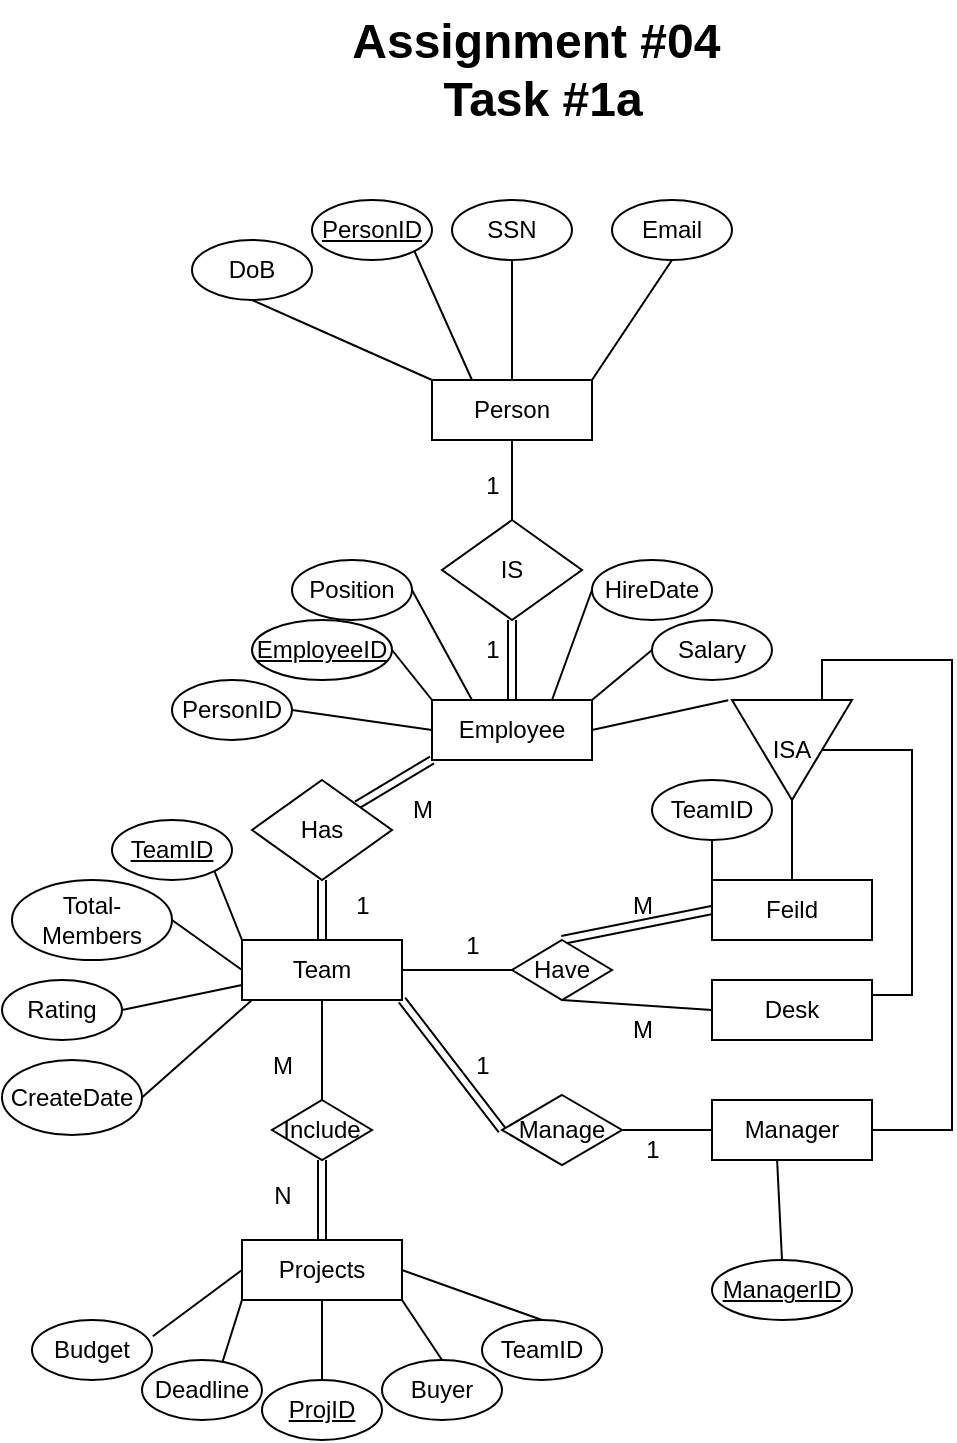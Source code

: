 <mxfile version="24.7.7">
  <diagram name="Page-1" id="o3AZW6OhAmah_6dSTa8o">
    <mxGraphModel dx="1247" dy="678" grid="1" gridSize="10" guides="1" tooltips="1" connect="1" arrows="1" fold="1" page="1" pageScale="1" pageWidth="850" pageHeight="1100" math="0" shadow="0">
      <root>
        <mxCell id="0" />
        <mxCell id="1" parent="0" />
        <mxCell id="meMKENjsHKv4A2wpyC38-2" value="&lt;font style=&quot;font-size: 24px;&quot;&gt;&lt;b&gt;Assignment #04&amp;nbsp;&lt;/b&gt;&lt;/font&gt;&lt;div&gt;&lt;font style=&quot;font-size: 24px;&quot;&gt;&lt;b&gt;Task #1a&lt;/b&gt;&lt;/font&gt;&lt;/div&gt;" style="text;html=1;align=center;verticalAlign=middle;resizable=0;points=[];autosize=1;strokeColor=none;fillColor=none;" vertex="1" parent="1">
          <mxGeometry x="320" width="210" height="70" as="geometry" />
        </mxCell>
        <mxCell id="meMKENjsHKv4A2wpyC38-10" style="rounded=0;orthogonalLoop=1;jettySize=auto;html=1;exitX=0;exitY=0;exitDx=0;exitDy=0;entryX=0.5;entryY=1;entryDx=0;entryDy=0;endArrow=none;endFill=0;" edge="1" parent="1" source="meMKENjsHKv4A2wpyC38-3" target="meMKENjsHKv4A2wpyC38-9">
          <mxGeometry relative="1" as="geometry" />
        </mxCell>
        <mxCell id="meMKENjsHKv4A2wpyC38-12" style="rounded=0;orthogonalLoop=1;jettySize=auto;html=1;exitX=1;exitY=0;exitDx=0;exitDy=0;entryX=0.5;entryY=1;entryDx=0;entryDy=0;endArrow=none;endFill=0;" edge="1" parent="1" source="meMKENjsHKv4A2wpyC38-3" target="meMKENjsHKv4A2wpyC38-11">
          <mxGeometry relative="1" as="geometry" />
        </mxCell>
        <mxCell id="meMKENjsHKv4A2wpyC38-15" style="rounded=0;orthogonalLoop=1;jettySize=auto;html=1;exitX=0.25;exitY=0;exitDx=0;exitDy=0;entryX=1;entryY=1;entryDx=0;entryDy=0;endArrow=none;endFill=0;" edge="1" parent="1" source="meMKENjsHKv4A2wpyC38-3" target="meMKENjsHKv4A2wpyC38-14">
          <mxGeometry relative="1" as="geometry" />
        </mxCell>
        <mxCell id="meMKENjsHKv4A2wpyC38-3" value="Person" style="rounded=0;whiteSpace=wrap;html=1;" vertex="1" parent="1">
          <mxGeometry x="370" y="190" width="80" height="30" as="geometry" />
        </mxCell>
        <mxCell id="meMKENjsHKv4A2wpyC38-32" style="rounded=0;orthogonalLoop=1;jettySize=auto;html=1;exitX=1;exitY=0.5;exitDx=0;exitDy=0;entryX=0.003;entryY=1.031;entryDx=0;entryDy=0;endArrow=none;endFill=0;entryPerimeter=0;" edge="1" parent="1" source="meMKENjsHKv4A2wpyC38-5" target="meMKENjsHKv4A2wpyC38-25">
          <mxGeometry relative="1" as="geometry" />
        </mxCell>
        <mxCell id="meMKENjsHKv4A2wpyC38-44" style="rounded=0;orthogonalLoop=1;jettySize=auto;html=1;exitX=0;exitY=1;exitDx=0;exitDy=0;entryX=1;entryY=0;entryDx=0;entryDy=0;endArrow=none;endFill=0;shape=link;" edge="1" parent="1" source="meMKENjsHKv4A2wpyC38-5" target="meMKENjsHKv4A2wpyC38-41">
          <mxGeometry relative="1" as="geometry" />
        </mxCell>
        <mxCell id="meMKENjsHKv4A2wpyC38-109" style="rounded=0;orthogonalLoop=1;jettySize=auto;html=1;exitX=0.25;exitY=0;exitDx=0;exitDy=0;entryX=1;entryY=0.5;entryDx=0;entryDy=0;endArrow=none;endFill=0;" edge="1" parent="1" source="meMKENjsHKv4A2wpyC38-5" target="meMKENjsHKv4A2wpyC38-108">
          <mxGeometry relative="1" as="geometry" />
        </mxCell>
        <mxCell id="meMKENjsHKv4A2wpyC38-5" value="Employee" style="rounded=0;whiteSpace=wrap;html=1;" vertex="1" parent="1">
          <mxGeometry x="370" y="350" width="80" height="30" as="geometry" />
        </mxCell>
        <mxCell id="meMKENjsHKv4A2wpyC38-7" style="edgeStyle=orthogonalEdgeStyle;rounded=0;orthogonalLoop=1;jettySize=auto;html=1;entryX=0.5;entryY=0;entryDx=0;entryDy=0;endArrow=none;endFill=0;" edge="1" parent="1" source="meMKENjsHKv4A2wpyC38-6" target="meMKENjsHKv4A2wpyC38-3">
          <mxGeometry relative="1" as="geometry" />
        </mxCell>
        <mxCell id="meMKENjsHKv4A2wpyC38-6" value="SSN" style="ellipse;whiteSpace=wrap;html=1;" vertex="1" parent="1">
          <mxGeometry x="380" y="100" width="60" height="30" as="geometry" />
        </mxCell>
        <mxCell id="meMKENjsHKv4A2wpyC38-9" value="DoB" style="ellipse;whiteSpace=wrap;html=1;" vertex="1" parent="1">
          <mxGeometry x="250" y="120" width="60" height="30" as="geometry" />
        </mxCell>
        <mxCell id="meMKENjsHKv4A2wpyC38-11" value="Email" style="ellipse;whiteSpace=wrap;html=1;" vertex="1" parent="1">
          <mxGeometry x="460" y="100" width="60" height="30" as="geometry" />
        </mxCell>
        <mxCell id="meMKENjsHKv4A2wpyC38-14" value="&lt;u&gt;PersonID&lt;/u&gt;" style="ellipse;whiteSpace=wrap;html=1;" vertex="1" parent="1">
          <mxGeometry x="310" y="100" width="60" height="30" as="geometry" />
        </mxCell>
        <mxCell id="meMKENjsHKv4A2wpyC38-17" style="edgeStyle=orthogonalEdgeStyle;rounded=0;orthogonalLoop=1;jettySize=auto;html=1;exitX=0.5;exitY=0;exitDx=0;exitDy=0;entryX=0.5;entryY=1;entryDx=0;entryDy=0;endArrow=none;endFill=0;" edge="1" parent="1" source="meMKENjsHKv4A2wpyC38-16" target="meMKENjsHKv4A2wpyC38-3">
          <mxGeometry relative="1" as="geometry" />
        </mxCell>
        <mxCell id="meMKENjsHKv4A2wpyC38-18" style="edgeStyle=orthogonalEdgeStyle;rounded=0;orthogonalLoop=1;jettySize=auto;html=1;entryX=0.5;entryY=0;entryDx=0;entryDy=0;shape=link;endArrow=block;" edge="1" parent="1" source="meMKENjsHKv4A2wpyC38-16" target="meMKENjsHKv4A2wpyC38-5">
          <mxGeometry relative="1" as="geometry" />
        </mxCell>
        <mxCell id="meMKENjsHKv4A2wpyC38-16" value="IS" style="rhombus;whiteSpace=wrap;html=1;" vertex="1" parent="1">
          <mxGeometry x="375" y="260" width="70" height="50" as="geometry" />
        </mxCell>
        <mxCell id="meMKENjsHKv4A2wpyC38-21" value="1" style="text;html=1;align=center;verticalAlign=middle;resizable=0;points=[];autosize=1;strokeColor=none;fillColor=none;" vertex="1" parent="1">
          <mxGeometry x="385" y="228" width="30" height="30" as="geometry" />
        </mxCell>
        <mxCell id="meMKENjsHKv4A2wpyC38-22" value="1" style="text;html=1;align=center;verticalAlign=middle;resizable=0;points=[];autosize=1;strokeColor=none;fillColor=none;" vertex="1" parent="1">
          <mxGeometry x="385" y="310" width="30" height="30" as="geometry" />
        </mxCell>
        <mxCell id="meMKENjsHKv4A2wpyC38-39" style="edgeStyle=orthogonalEdgeStyle;rounded=0;orthogonalLoop=1;jettySize=auto;html=1;exitX=1;exitY=0.5;exitDx=0;exitDy=0;entryX=0.5;entryY=0;entryDx=0;entryDy=0;endArrow=none;endFill=0;" edge="1" parent="1" source="meMKENjsHKv4A2wpyC38-25" target="meMKENjsHKv4A2wpyC38-28">
          <mxGeometry relative="1" as="geometry" />
        </mxCell>
        <mxCell id="meMKENjsHKv4A2wpyC38-40" style="edgeStyle=orthogonalEdgeStyle;rounded=0;orthogonalLoop=1;jettySize=auto;html=1;exitX=0.5;exitY=0;exitDx=0;exitDy=0;entryX=1;entryY=0.25;entryDx=0;entryDy=0;endArrow=none;endFill=0;" edge="1" parent="1" source="meMKENjsHKv4A2wpyC38-25" target="meMKENjsHKv4A2wpyC38-29">
          <mxGeometry relative="1" as="geometry">
            <Array as="points">
              <mxPoint x="610" y="375" />
              <mxPoint x="610" y="498" />
            </Array>
          </mxGeometry>
        </mxCell>
        <mxCell id="meMKENjsHKv4A2wpyC38-50" style="edgeStyle=orthogonalEdgeStyle;rounded=0;orthogonalLoop=1;jettySize=auto;html=1;exitX=0;exitY=0.25;exitDx=0;exitDy=0;entryX=1;entryY=0.5;entryDx=0;entryDy=0;endArrow=none;endFill=0;" edge="1" parent="1" source="meMKENjsHKv4A2wpyC38-25" target="meMKENjsHKv4A2wpyC38-49">
          <mxGeometry relative="1" as="geometry">
            <Array as="points">
              <mxPoint x="565" y="330" />
              <mxPoint x="630" y="330" />
              <mxPoint x="630" y="565" />
            </Array>
          </mxGeometry>
        </mxCell>
        <mxCell id="meMKENjsHKv4A2wpyC38-25" value="ISA" style="triangle;whiteSpace=wrap;html=1;direction=south;" vertex="1" parent="1">
          <mxGeometry x="520" y="350" width="60" height="50" as="geometry" />
        </mxCell>
        <mxCell id="meMKENjsHKv4A2wpyC38-60" style="edgeStyle=orthogonalEdgeStyle;rounded=0;orthogonalLoop=1;jettySize=auto;html=1;exitX=0.5;exitY=1;exitDx=0;exitDy=0;entryX=0.5;entryY=0;entryDx=0;entryDy=0;endArrow=none;endFill=0;" edge="1" parent="1" source="meMKENjsHKv4A2wpyC38-27" target="meMKENjsHKv4A2wpyC38-59">
          <mxGeometry relative="1" as="geometry" />
        </mxCell>
        <mxCell id="meMKENjsHKv4A2wpyC38-63" style="rounded=0;orthogonalLoop=1;jettySize=auto;html=1;exitX=0;exitY=0;exitDx=0;exitDy=0;entryX=1;entryY=1;entryDx=0;entryDy=0;endArrow=none;endFill=0;" edge="1" parent="1" source="meMKENjsHKv4A2wpyC38-27" target="meMKENjsHKv4A2wpyC38-62">
          <mxGeometry relative="1" as="geometry" />
        </mxCell>
        <mxCell id="meMKENjsHKv4A2wpyC38-66" style="rounded=0;orthogonalLoop=1;jettySize=auto;html=1;exitX=0;exitY=0.5;exitDx=0;exitDy=0;entryX=1;entryY=0.5;entryDx=0;entryDy=0;endArrow=none;endFill=0;" edge="1" parent="1" source="meMKENjsHKv4A2wpyC38-27" target="meMKENjsHKv4A2wpyC38-64">
          <mxGeometry relative="1" as="geometry" />
        </mxCell>
        <mxCell id="meMKENjsHKv4A2wpyC38-27" value="Team" style="rounded=0;whiteSpace=wrap;html=1;" vertex="1" parent="1">
          <mxGeometry x="275" y="470" width="80" height="30" as="geometry" />
        </mxCell>
        <mxCell id="meMKENjsHKv4A2wpyC38-53" style="rounded=0;orthogonalLoop=1;jettySize=auto;html=1;exitX=0;exitY=0.5;exitDx=0;exitDy=0;entryX=0.5;entryY=0;entryDx=0;entryDy=0;endArrow=none;endFill=0;shape=link;" edge="1" parent="1" source="meMKENjsHKv4A2wpyC38-28" target="meMKENjsHKv4A2wpyC38-51">
          <mxGeometry relative="1" as="geometry" />
        </mxCell>
        <mxCell id="meMKENjsHKv4A2wpyC38-28" value="Feild" style="rounded=0;whiteSpace=wrap;html=1;" vertex="1" parent="1">
          <mxGeometry x="510" y="440" width="80" height="30" as="geometry" />
        </mxCell>
        <mxCell id="meMKENjsHKv4A2wpyC38-54" style="rounded=0;orthogonalLoop=1;jettySize=auto;html=1;exitX=0;exitY=0.5;exitDx=0;exitDy=0;entryX=0.5;entryY=1;entryDx=0;entryDy=0;endArrow=none;endFill=0;" edge="1" parent="1" source="meMKENjsHKv4A2wpyC38-29" target="meMKENjsHKv4A2wpyC38-51">
          <mxGeometry relative="1" as="geometry" />
        </mxCell>
        <mxCell id="meMKENjsHKv4A2wpyC38-29" value="Desk" style="rounded=0;whiteSpace=wrap;html=1;" vertex="1" parent="1">
          <mxGeometry x="510" y="490" width="80" height="30" as="geometry" />
        </mxCell>
        <mxCell id="meMKENjsHKv4A2wpyC38-45" style="rounded=0;orthogonalLoop=1;jettySize=auto;html=1;exitX=0.5;exitY=1;exitDx=0;exitDy=0;entryX=0.5;entryY=0;entryDx=0;entryDy=0;endArrow=none;endFill=0;shape=link;" edge="1" parent="1" source="meMKENjsHKv4A2wpyC38-41" target="meMKENjsHKv4A2wpyC38-27">
          <mxGeometry relative="1" as="geometry" />
        </mxCell>
        <mxCell id="meMKENjsHKv4A2wpyC38-41" value="Has" style="rhombus;whiteSpace=wrap;html=1;" vertex="1" parent="1">
          <mxGeometry x="280" y="390" width="70" height="50" as="geometry" />
        </mxCell>
        <mxCell id="meMKENjsHKv4A2wpyC38-43" style="rounded=0;orthogonalLoop=1;jettySize=auto;html=1;exitX=0.5;exitY=1;exitDx=0;exitDy=0;entryX=0;entryY=0;entryDx=0;entryDy=0;endArrow=none;endFill=0;" edge="1" parent="1" source="meMKENjsHKv4A2wpyC38-42" target="meMKENjsHKv4A2wpyC38-28">
          <mxGeometry relative="1" as="geometry" />
        </mxCell>
        <mxCell id="meMKENjsHKv4A2wpyC38-42" value="TeamID" style="ellipse;whiteSpace=wrap;html=1;" vertex="1" parent="1">
          <mxGeometry x="480" y="390" width="60" height="30" as="geometry" />
        </mxCell>
        <mxCell id="meMKENjsHKv4A2wpyC38-55" style="rounded=0;orthogonalLoop=1;jettySize=auto;html=1;exitX=0;exitY=0.5;exitDx=0;exitDy=0;entryX=1;entryY=0.5;entryDx=0;entryDy=0;endArrow=none;endFill=0;" edge="1" parent="1" source="meMKENjsHKv4A2wpyC38-49" target="meMKENjsHKv4A2wpyC38-52">
          <mxGeometry relative="1" as="geometry" />
        </mxCell>
        <mxCell id="meMKENjsHKv4A2wpyC38-49" value="Manager" style="rounded=0;whiteSpace=wrap;html=1;" vertex="1" parent="1">
          <mxGeometry x="510" y="550" width="80" height="30" as="geometry" />
        </mxCell>
        <mxCell id="meMKENjsHKv4A2wpyC38-57" style="edgeStyle=orthogonalEdgeStyle;rounded=0;orthogonalLoop=1;jettySize=auto;html=1;exitX=0;exitY=0.5;exitDx=0;exitDy=0;entryX=1;entryY=0.5;entryDx=0;entryDy=0;endArrow=none;endFill=0;" edge="1" parent="1" source="meMKENjsHKv4A2wpyC38-51" target="meMKENjsHKv4A2wpyC38-27">
          <mxGeometry relative="1" as="geometry" />
        </mxCell>
        <mxCell id="meMKENjsHKv4A2wpyC38-51" value="Have" style="rhombus;whiteSpace=wrap;html=1;" vertex="1" parent="1">
          <mxGeometry x="410" y="470" width="50" height="30" as="geometry" />
        </mxCell>
        <mxCell id="meMKENjsHKv4A2wpyC38-56" style="rounded=0;orthogonalLoop=1;jettySize=auto;html=1;exitX=0;exitY=0.5;exitDx=0;exitDy=0;entryX=1;entryY=1;entryDx=0;entryDy=0;endArrow=none;endFill=0;shape=link;" edge="1" parent="1" source="meMKENjsHKv4A2wpyC38-52" target="meMKENjsHKv4A2wpyC38-27">
          <mxGeometry relative="1" as="geometry" />
        </mxCell>
        <mxCell id="meMKENjsHKv4A2wpyC38-52" value="Manage" style="rhombus;whiteSpace=wrap;html=1;" vertex="1" parent="1">
          <mxGeometry x="405" y="547.5" width="60" height="35" as="geometry" />
        </mxCell>
        <mxCell id="meMKENjsHKv4A2wpyC38-61" style="edgeStyle=orthogonalEdgeStyle;rounded=0;orthogonalLoop=1;jettySize=auto;html=1;exitX=0.5;exitY=0;exitDx=0;exitDy=0;entryX=0.5;entryY=1;entryDx=0;entryDy=0;endArrow=none;endFill=0;shape=link;" edge="1" parent="1" source="meMKENjsHKv4A2wpyC38-58" target="meMKENjsHKv4A2wpyC38-59">
          <mxGeometry relative="1" as="geometry" />
        </mxCell>
        <mxCell id="meMKENjsHKv4A2wpyC38-93" style="rounded=0;orthogonalLoop=1;jettySize=auto;html=1;exitX=0.5;exitY=1;exitDx=0;exitDy=0;entryX=0.5;entryY=0;entryDx=0;entryDy=0;endArrow=none;endFill=0;" edge="1" parent="1" source="meMKENjsHKv4A2wpyC38-58" target="meMKENjsHKv4A2wpyC38-86">
          <mxGeometry relative="1" as="geometry" />
        </mxCell>
        <mxCell id="meMKENjsHKv4A2wpyC38-94" style="rounded=0;orthogonalLoop=1;jettySize=auto;html=1;exitX=1;exitY=1;exitDx=0;exitDy=0;entryX=0.5;entryY=0;entryDx=0;entryDy=0;endArrow=none;endFill=0;" edge="1" parent="1" source="meMKENjsHKv4A2wpyC38-58" target="meMKENjsHKv4A2wpyC38-87">
          <mxGeometry relative="1" as="geometry" />
        </mxCell>
        <mxCell id="meMKENjsHKv4A2wpyC38-95" style="rounded=0;orthogonalLoop=1;jettySize=auto;html=1;exitX=1;exitY=0.5;exitDx=0;exitDy=0;entryX=0.5;entryY=0;entryDx=0;entryDy=0;endArrow=none;endFill=0;" edge="1" parent="1" source="meMKENjsHKv4A2wpyC38-58" target="meMKENjsHKv4A2wpyC38-89">
          <mxGeometry relative="1" as="geometry" />
        </mxCell>
        <mxCell id="meMKENjsHKv4A2wpyC38-58" value="Projects" style="rounded=0;whiteSpace=wrap;html=1;" vertex="1" parent="1">
          <mxGeometry x="275" y="620" width="80" height="30" as="geometry" />
        </mxCell>
        <mxCell id="meMKENjsHKv4A2wpyC38-59" value="Include" style="rhombus;whiteSpace=wrap;html=1;" vertex="1" parent="1">
          <mxGeometry x="290" y="550" width="50" height="30" as="geometry" />
        </mxCell>
        <mxCell id="meMKENjsHKv4A2wpyC38-62" value="&lt;u&gt;TeamID&lt;/u&gt;" style="ellipse;whiteSpace=wrap;html=1;" vertex="1" parent="1">
          <mxGeometry x="210" y="410" width="60" height="30" as="geometry" />
        </mxCell>
        <mxCell id="meMKENjsHKv4A2wpyC38-64" value="Total-Members" style="ellipse;whiteSpace=wrap;html=1;" vertex="1" parent="1">
          <mxGeometry x="160" y="440" width="80" height="40" as="geometry" />
        </mxCell>
        <mxCell id="meMKENjsHKv4A2wpyC38-69" style="rounded=0;orthogonalLoop=1;jettySize=auto;html=1;exitX=1;exitY=0.5;exitDx=0;exitDy=0;entryX=0;entryY=0.75;entryDx=0;entryDy=0;endArrow=none;endFill=0;" edge="1" parent="1" source="meMKENjsHKv4A2wpyC38-67" target="meMKENjsHKv4A2wpyC38-27">
          <mxGeometry relative="1" as="geometry" />
        </mxCell>
        <mxCell id="meMKENjsHKv4A2wpyC38-67" value="Rating" style="ellipse;whiteSpace=wrap;html=1;" vertex="1" parent="1">
          <mxGeometry x="155" y="490" width="60" height="30" as="geometry" />
        </mxCell>
        <mxCell id="meMKENjsHKv4A2wpyC38-70" style="rounded=0;orthogonalLoop=1;jettySize=auto;html=1;exitX=1;exitY=0.5;exitDx=0;exitDy=0;endArrow=none;endFill=0;" edge="1" parent="1" source="meMKENjsHKv4A2wpyC38-68">
          <mxGeometry relative="1" as="geometry">
            <mxPoint x="280" y="500" as="targetPoint" />
          </mxGeometry>
        </mxCell>
        <mxCell id="meMKENjsHKv4A2wpyC38-68" value="CreateDate" style="ellipse;whiteSpace=wrap;html=1;" vertex="1" parent="1">
          <mxGeometry x="155" y="530" width="70" height="37.5" as="geometry" />
        </mxCell>
        <mxCell id="meMKENjsHKv4A2wpyC38-72" value="1" style="text;html=1;align=center;verticalAlign=middle;resizable=0;points=[];autosize=1;strokeColor=none;fillColor=none;" vertex="1" parent="1">
          <mxGeometry x="320" y="438" width="30" height="30" as="geometry" />
        </mxCell>
        <mxCell id="meMKENjsHKv4A2wpyC38-73" value="M" style="text;html=1;align=center;verticalAlign=middle;resizable=0;points=[];autosize=1;strokeColor=none;fillColor=none;" vertex="1" parent="1">
          <mxGeometry x="350" y="390" width="30" height="30" as="geometry" />
        </mxCell>
        <mxCell id="meMKENjsHKv4A2wpyC38-78" value="1" style="text;html=1;align=center;verticalAlign=middle;resizable=0;points=[];autosize=1;strokeColor=none;fillColor=none;" vertex="1" parent="1">
          <mxGeometry x="380" y="517.5" width="30" height="30" as="geometry" />
        </mxCell>
        <mxCell id="meMKENjsHKv4A2wpyC38-79" value="1" style="text;html=1;align=center;verticalAlign=middle;resizable=0;points=[];autosize=1;strokeColor=none;fillColor=none;" vertex="1" parent="1">
          <mxGeometry x="465" y="560" width="30" height="30" as="geometry" />
        </mxCell>
        <mxCell id="meMKENjsHKv4A2wpyC38-80" value="1" style="text;html=1;align=center;verticalAlign=middle;resizable=0;points=[];autosize=1;strokeColor=none;fillColor=none;" vertex="1" parent="1">
          <mxGeometry x="375" y="458" width="30" height="30" as="geometry" />
        </mxCell>
        <mxCell id="meMKENjsHKv4A2wpyC38-81" value="M" style="text;html=1;align=center;verticalAlign=middle;resizable=0;points=[];autosize=1;strokeColor=none;fillColor=none;" vertex="1" parent="1">
          <mxGeometry x="460" y="438" width="30" height="30" as="geometry" />
        </mxCell>
        <mxCell id="meMKENjsHKv4A2wpyC38-82" value="M" style="text;html=1;align=center;verticalAlign=middle;resizable=0;points=[];autosize=1;strokeColor=none;fillColor=none;" vertex="1" parent="1">
          <mxGeometry x="460" y="500" width="30" height="30" as="geometry" />
        </mxCell>
        <mxCell id="meMKENjsHKv4A2wpyC38-83" value="M" style="text;html=1;align=center;verticalAlign=middle;resizable=0;points=[];autosize=1;strokeColor=none;fillColor=none;" vertex="1" parent="1">
          <mxGeometry x="280" y="517.5" width="30" height="30" as="geometry" />
        </mxCell>
        <mxCell id="meMKENjsHKv4A2wpyC38-84" value="N" style="text;html=1;align=center;verticalAlign=middle;resizable=0;points=[];autosize=1;strokeColor=none;fillColor=none;" vertex="1" parent="1">
          <mxGeometry x="280" y="582.5" width="30" height="30" as="geometry" />
        </mxCell>
        <mxCell id="meMKENjsHKv4A2wpyC38-86" value="&lt;u&gt;ProjID&lt;/u&gt;" style="ellipse;whiteSpace=wrap;html=1;" vertex="1" parent="1">
          <mxGeometry x="285" y="690" width="60" height="30" as="geometry" />
        </mxCell>
        <mxCell id="meMKENjsHKv4A2wpyC38-87" value="Buyer" style="ellipse;whiteSpace=wrap;html=1;" vertex="1" parent="1">
          <mxGeometry x="345" y="680" width="60" height="30" as="geometry" />
        </mxCell>
        <mxCell id="meMKENjsHKv4A2wpyC38-88" value="Deadline" style="ellipse;whiteSpace=wrap;html=1;" vertex="1" parent="1">
          <mxGeometry x="225" y="680" width="60" height="30" as="geometry" />
        </mxCell>
        <mxCell id="meMKENjsHKv4A2wpyC38-89" value="TeamID" style="ellipse;whiteSpace=wrap;html=1;" vertex="1" parent="1">
          <mxGeometry x="395" y="660" width="60" height="30" as="geometry" />
        </mxCell>
        <mxCell id="meMKENjsHKv4A2wpyC38-90" value="Budget" style="ellipse;whiteSpace=wrap;html=1;" vertex="1" parent="1">
          <mxGeometry x="170" y="660" width="60" height="30" as="geometry" />
        </mxCell>
        <mxCell id="meMKENjsHKv4A2wpyC38-91" style="rounded=0;orthogonalLoop=1;jettySize=auto;html=1;exitX=0;exitY=0.5;exitDx=0;exitDy=0;entryX=1.007;entryY=0.27;entryDx=0;entryDy=0;entryPerimeter=0;endArrow=none;endFill=0;" edge="1" parent="1" source="meMKENjsHKv4A2wpyC38-58" target="meMKENjsHKv4A2wpyC38-90">
          <mxGeometry relative="1" as="geometry" />
        </mxCell>
        <mxCell id="meMKENjsHKv4A2wpyC38-92" style="rounded=0;orthogonalLoop=1;jettySize=auto;html=1;exitX=0;exitY=1;exitDx=0;exitDy=0;entryX=0.67;entryY=0.038;entryDx=0;entryDy=0;entryPerimeter=0;endArrow=none;endFill=0;" edge="1" parent="1" source="meMKENjsHKv4A2wpyC38-58" target="meMKENjsHKv4A2wpyC38-88">
          <mxGeometry relative="1" as="geometry" />
        </mxCell>
        <mxCell id="meMKENjsHKv4A2wpyC38-96" value="&lt;u&gt;ManagerID&lt;/u&gt;" style="ellipse;whiteSpace=wrap;html=1;" vertex="1" parent="1">
          <mxGeometry x="510" y="630" width="70" height="30" as="geometry" />
        </mxCell>
        <mxCell id="meMKENjsHKv4A2wpyC38-97" style="rounded=0;orthogonalLoop=1;jettySize=auto;html=1;exitX=0.5;exitY=0;exitDx=0;exitDy=0;entryX=0.407;entryY=1.009;entryDx=0;entryDy=0;entryPerimeter=0;endArrow=none;endFill=0;" edge="1" parent="1" source="meMKENjsHKv4A2wpyC38-96" target="meMKENjsHKv4A2wpyC38-49">
          <mxGeometry relative="1" as="geometry" />
        </mxCell>
        <mxCell id="meMKENjsHKv4A2wpyC38-100" style="rounded=0;orthogonalLoop=1;jettySize=auto;html=1;exitX=1;exitY=0.5;exitDx=0;exitDy=0;entryX=0;entryY=0;entryDx=0;entryDy=0;endArrow=none;endFill=0;" edge="1" parent="1" source="meMKENjsHKv4A2wpyC38-99" target="meMKENjsHKv4A2wpyC38-5">
          <mxGeometry relative="1" as="geometry" />
        </mxCell>
        <mxCell id="meMKENjsHKv4A2wpyC38-99" value="&lt;u&gt;EmployeeID&lt;/u&gt;" style="ellipse;whiteSpace=wrap;html=1;" vertex="1" parent="1">
          <mxGeometry x="280" y="310" width="70" height="30" as="geometry" />
        </mxCell>
        <mxCell id="meMKENjsHKv4A2wpyC38-105" style="rounded=0;orthogonalLoop=1;jettySize=auto;html=1;exitX=1;exitY=0.5;exitDx=0;exitDy=0;entryX=0;entryY=0.5;entryDx=0;entryDy=0;endArrow=none;endFill=0;" edge="1" parent="1" source="meMKENjsHKv4A2wpyC38-102" target="meMKENjsHKv4A2wpyC38-5">
          <mxGeometry relative="1" as="geometry" />
        </mxCell>
        <mxCell id="meMKENjsHKv4A2wpyC38-102" value="PersonID" style="ellipse;whiteSpace=wrap;html=1;" vertex="1" parent="1">
          <mxGeometry x="240" y="340" width="60" height="30" as="geometry" />
        </mxCell>
        <mxCell id="meMKENjsHKv4A2wpyC38-106" style="rounded=0;orthogonalLoop=1;jettySize=auto;html=1;exitX=0;exitY=0.5;exitDx=0;exitDy=0;entryX=0.75;entryY=0;entryDx=0;entryDy=0;endArrow=none;endFill=0;" edge="1" parent="1" source="meMKENjsHKv4A2wpyC38-103" target="meMKENjsHKv4A2wpyC38-5">
          <mxGeometry relative="1" as="geometry" />
        </mxCell>
        <mxCell id="meMKENjsHKv4A2wpyC38-103" value="HireDate" style="ellipse;whiteSpace=wrap;html=1;" vertex="1" parent="1">
          <mxGeometry x="450" y="280" width="60" height="30" as="geometry" />
        </mxCell>
        <mxCell id="meMKENjsHKv4A2wpyC38-107" style="rounded=0;orthogonalLoop=1;jettySize=auto;html=1;exitX=0;exitY=0.5;exitDx=0;exitDy=0;entryX=1;entryY=0;entryDx=0;entryDy=0;endArrow=none;endFill=0;" edge="1" parent="1" source="meMKENjsHKv4A2wpyC38-104" target="meMKENjsHKv4A2wpyC38-5">
          <mxGeometry relative="1" as="geometry" />
        </mxCell>
        <mxCell id="meMKENjsHKv4A2wpyC38-104" value="Salary" style="ellipse;whiteSpace=wrap;html=1;" vertex="1" parent="1">
          <mxGeometry x="480" y="310" width="60" height="30" as="geometry" />
        </mxCell>
        <mxCell id="meMKENjsHKv4A2wpyC38-108" value="Position" style="ellipse;whiteSpace=wrap;html=1;" vertex="1" parent="1">
          <mxGeometry x="300" y="280" width="60" height="30" as="geometry" />
        </mxCell>
      </root>
    </mxGraphModel>
  </diagram>
</mxfile>
